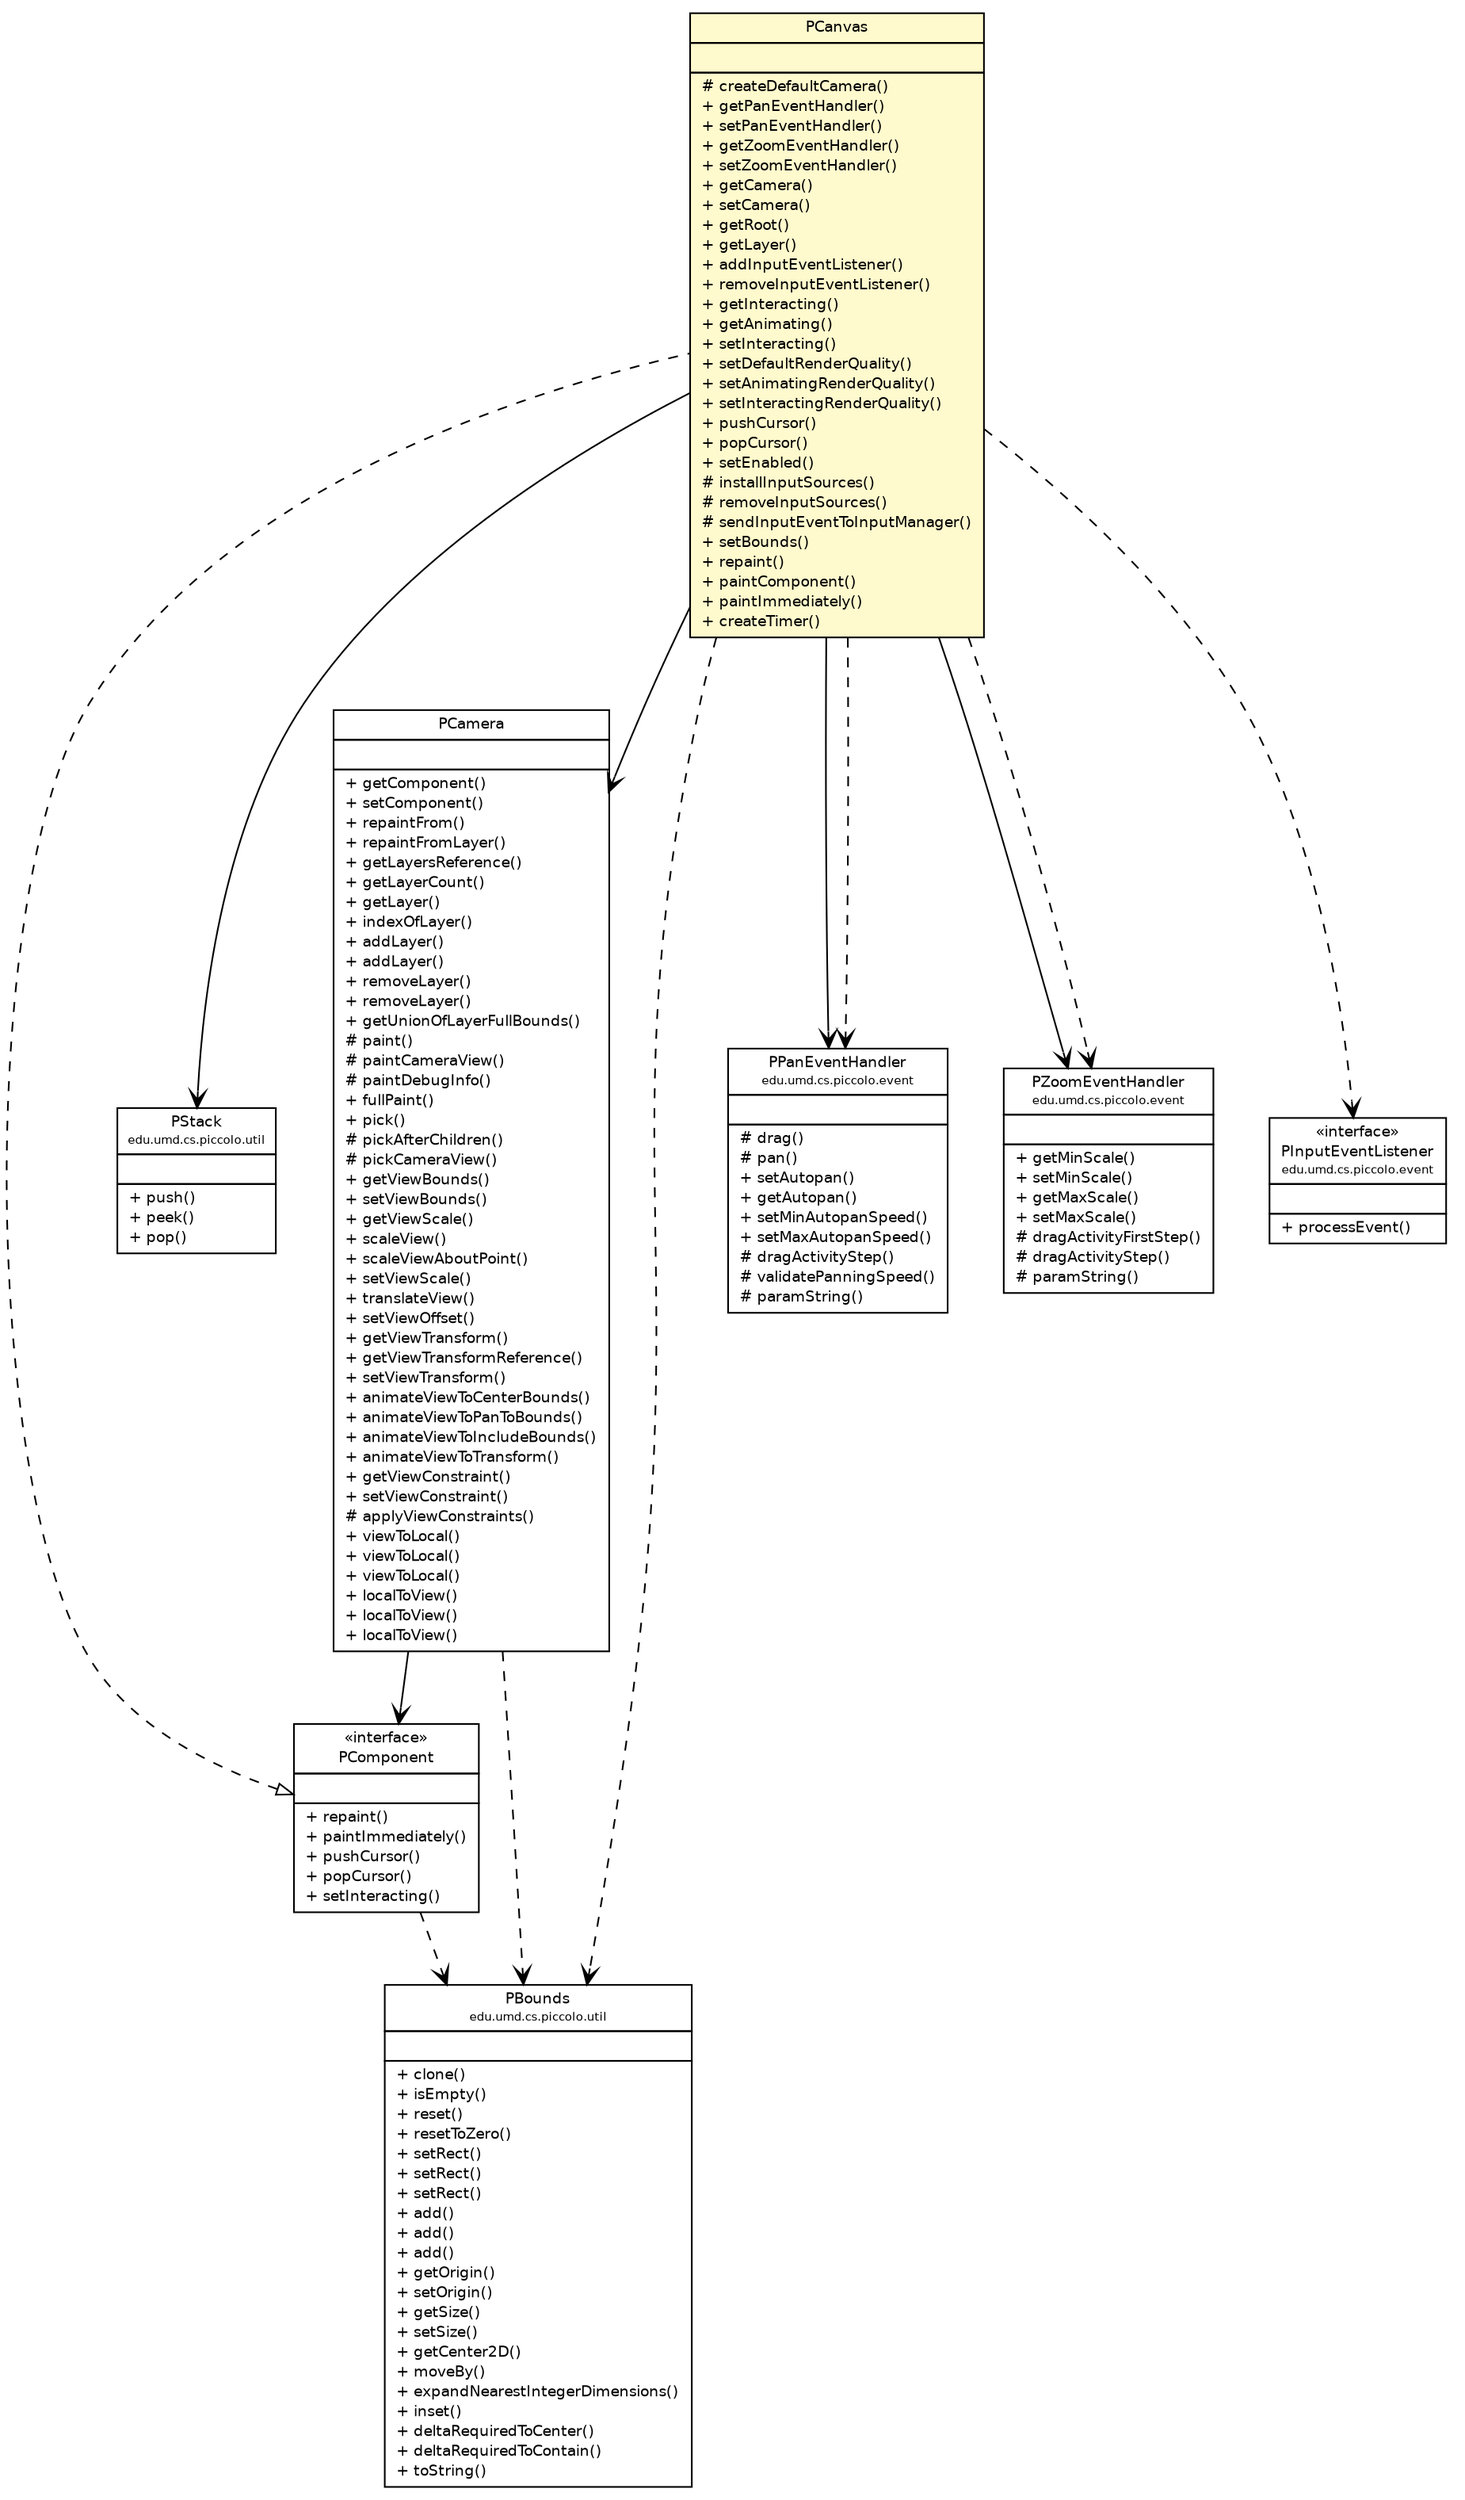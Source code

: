 #!/usr/local/bin/dot
#
# Class diagram 
# Generated by UmlGraph version 4.6 (http://www.spinellis.gr/sw/umlgraph)
#

digraph G {
	edge [fontname="Helvetica",fontsize=10,labelfontname="Helvetica",labelfontsize=10];
	node [fontname="Helvetica",fontsize=10,shape=plaintext];
	// edu.umd.cs.piccolo.util.PStack
	c959 [label=<<table border="0" cellborder="1" cellspacing="0" cellpadding="2" port="p" href="./util/PStack.html">
		<tr><td><table border="0" cellspacing="0" cellpadding="1">
			<tr><td> PStack </td></tr>
			<tr><td><font point-size="7.0"> edu.umd.cs.piccolo.util </font></td></tr>
		</table></td></tr>
		<tr><td><table border="0" cellspacing="0" cellpadding="1">
			<tr><td align="left">  </td></tr>
		</table></td></tr>
		<tr><td><table border="0" cellspacing="0" cellpadding="1">
			<tr><td align="left"> + push() </td></tr>
			<tr><td align="left"> + peek() </td></tr>
			<tr><td align="left"> + pop() </td></tr>
		</table></td></tr>
		</table>>, fontname="Helvetica", fontcolor="black", fontsize=9.0];
	// edu.umd.cs.piccolo.util.PBounds
	c964 [label=<<table border="0" cellborder="1" cellspacing="0" cellpadding="2" port="p" href="./util/PBounds.html">
		<tr><td><table border="0" cellspacing="0" cellpadding="1">
			<tr><td> PBounds </td></tr>
			<tr><td><font point-size="7.0"> edu.umd.cs.piccolo.util </font></td></tr>
		</table></td></tr>
		<tr><td><table border="0" cellspacing="0" cellpadding="1">
			<tr><td align="left">  </td></tr>
		</table></td></tr>
		<tr><td><table border="0" cellspacing="0" cellpadding="1">
			<tr><td align="left"> + clone() </td></tr>
			<tr><td align="left"> + isEmpty() </td></tr>
			<tr><td align="left"> + reset() </td></tr>
			<tr><td align="left"> + resetToZero() </td></tr>
			<tr><td align="left"> + setRect() </td></tr>
			<tr><td align="left"> + setRect() </td></tr>
			<tr><td align="left"> + setRect() </td></tr>
			<tr><td align="left"> + add() </td></tr>
			<tr><td align="left"> + add() </td></tr>
			<tr><td align="left"> + add() </td></tr>
			<tr><td align="left"> + getOrigin() </td></tr>
			<tr><td align="left"> + setOrigin() </td></tr>
			<tr><td align="left"> + getSize() </td></tr>
			<tr><td align="left"> + setSize() </td></tr>
			<tr><td align="left"> + getCenter2D() </td></tr>
			<tr><td align="left"> + moveBy() </td></tr>
			<tr><td align="left"> + expandNearestIntegerDimensions() </td></tr>
			<tr><td align="left"> + inset() </td></tr>
			<tr><td align="left"> + deltaRequiredToCenter() </td></tr>
			<tr><td align="left"> + deltaRequiredToContain() </td></tr>
			<tr><td align="left"> + toString() </td></tr>
		</table></td></tr>
		</table>>, fontname="Helvetica", fontcolor="black", fontsize=9.0];
	// edu.umd.cs.piccolo.PCamera
	c969 [label=<<table border="0" cellborder="1" cellspacing="0" cellpadding="2" port="p" href="./PCamera.html">
		<tr><td><table border="0" cellspacing="0" cellpadding="1">
			<tr><td> PCamera </td></tr>
		</table></td></tr>
		<tr><td><table border="0" cellspacing="0" cellpadding="1">
			<tr><td align="left">  </td></tr>
		</table></td></tr>
		<tr><td><table border="0" cellspacing="0" cellpadding="1">
			<tr><td align="left"> + getComponent() </td></tr>
			<tr><td align="left"> + setComponent() </td></tr>
			<tr><td align="left"> + repaintFrom() </td></tr>
			<tr><td align="left"> + repaintFromLayer() </td></tr>
			<tr><td align="left"> + getLayersReference() </td></tr>
			<tr><td align="left"> + getLayerCount() </td></tr>
			<tr><td align="left"> + getLayer() </td></tr>
			<tr><td align="left"> + indexOfLayer() </td></tr>
			<tr><td align="left"> + addLayer() </td></tr>
			<tr><td align="left"> + addLayer() </td></tr>
			<tr><td align="left"> + removeLayer() </td></tr>
			<tr><td align="left"> + removeLayer() </td></tr>
			<tr><td align="left"> + getUnionOfLayerFullBounds() </td></tr>
			<tr><td align="left"> # paint() </td></tr>
			<tr><td align="left"> # paintCameraView() </td></tr>
			<tr><td align="left"> # paintDebugInfo() </td></tr>
			<tr><td align="left"> + fullPaint() </td></tr>
			<tr><td align="left"> + pick() </td></tr>
			<tr><td align="left"> # pickAfterChildren() </td></tr>
			<tr><td align="left"> # pickCameraView() </td></tr>
			<tr><td align="left"> + getViewBounds() </td></tr>
			<tr><td align="left"> + setViewBounds() </td></tr>
			<tr><td align="left"> + getViewScale() </td></tr>
			<tr><td align="left"> + scaleView() </td></tr>
			<tr><td align="left"> + scaleViewAboutPoint() </td></tr>
			<tr><td align="left"> + setViewScale() </td></tr>
			<tr><td align="left"> + translateView() </td></tr>
			<tr><td align="left"> + setViewOffset() </td></tr>
			<tr><td align="left"> + getViewTransform() </td></tr>
			<tr><td align="left"> + getViewTransformReference() </td></tr>
			<tr><td align="left"> + setViewTransform() </td></tr>
			<tr><td align="left"> + animateViewToCenterBounds() </td></tr>
			<tr><td align="left"> + animateViewToPanToBounds() </td></tr>
			<tr><td align="left"> + animateViewToIncludeBounds() </td></tr>
			<tr><td align="left"> + animateViewToTransform() </td></tr>
			<tr><td align="left"> + getViewConstraint() </td></tr>
			<tr><td align="left"> + setViewConstraint() </td></tr>
			<tr><td align="left"> # applyViewConstraints() </td></tr>
			<tr><td align="left"> + viewToLocal() </td></tr>
			<tr><td align="left"> + viewToLocal() </td></tr>
			<tr><td align="left"> + viewToLocal() </td></tr>
			<tr><td align="left"> + localToView() </td></tr>
			<tr><td align="left"> + localToView() </td></tr>
			<tr><td align="left"> + localToView() </td></tr>
		</table></td></tr>
		</table>>, fontname="Helvetica", fontcolor="black", fontsize=9.0];
	// edu.umd.cs.piccolo.PComponent
	c975 [label=<<table border="0" cellborder="1" cellspacing="0" cellpadding="2" port="p" href="./PComponent.html">
		<tr><td><table border="0" cellspacing="0" cellpadding="1">
			<tr><td> &laquo;interface&raquo; </td></tr>
			<tr><td> PComponent </td></tr>
		</table></td></tr>
		<tr><td><table border="0" cellspacing="0" cellpadding="1">
			<tr><td align="left">  </td></tr>
		</table></td></tr>
		<tr><td><table border="0" cellspacing="0" cellpadding="1">
			<tr><td align="left"> + repaint() </td></tr>
			<tr><td align="left"> + paintImmediately() </td></tr>
			<tr><td align="left"> + pushCursor() </td></tr>
			<tr><td align="left"> + popCursor() </td></tr>
			<tr><td align="left"> + setInteracting() </td></tr>
		</table></td></tr>
		</table>>, fontname="Helvetica", fontcolor="black", fontsize=9.0];
	// edu.umd.cs.piccolo.PCanvas
	c977 [label=<<table border="0" cellborder="1" cellspacing="0" cellpadding="2" port="p" bgcolor="lemonChiffon" href="./PCanvas.html">
		<tr><td><table border="0" cellspacing="0" cellpadding="1">
			<tr><td> PCanvas </td></tr>
		</table></td></tr>
		<tr><td><table border="0" cellspacing="0" cellpadding="1">
			<tr><td align="left">  </td></tr>
		</table></td></tr>
		<tr><td><table border="0" cellspacing="0" cellpadding="1">
			<tr><td align="left"> # createDefaultCamera() </td></tr>
			<tr><td align="left"> + getPanEventHandler() </td></tr>
			<tr><td align="left"> + setPanEventHandler() </td></tr>
			<tr><td align="left"> + getZoomEventHandler() </td></tr>
			<tr><td align="left"> + setZoomEventHandler() </td></tr>
			<tr><td align="left"> + getCamera() </td></tr>
			<tr><td align="left"> + setCamera() </td></tr>
			<tr><td align="left"> + getRoot() </td></tr>
			<tr><td align="left"> + getLayer() </td></tr>
			<tr><td align="left"> + addInputEventListener() </td></tr>
			<tr><td align="left"> + removeInputEventListener() </td></tr>
			<tr><td align="left"> + getInteracting() </td></tr>
			<tr><td align="left"> + getAnimating() </td></tr>
			<tr><td align="left"> + setInteracting() </td></tr>
			<tr><td align="left"> + setDefaultRenderQuality() </td></tr>
			<tr><td align="left"> + setAnimatingRenderQuality() </td></tr>
			<tr><td align="left"> + setInteractingRenderQuality() </td></tr>
			<tr><td align="left"> + pushCursor() </td></tr>
			<tr><td align="left"> + popCursor() </td></tr>
			<tr><td align="left"> + setEnabled() </td></tr>
			<tr><td align="left"> # installInputSources() </td></tr>
			<tr><td align="left"> # removeInputSources() </td></tr>
			<tr><td align="left"> # sendInputEventToInputManager() </td></tr>
			<tr><td align="left"> + setBounds() </td></tr>
			<tr><td align="left"> + repaint() </td></tr>
			<tr><td align="left"> + paintComponent() </td></tr>
			<tr><td align="left"> + paintImmediately() </td></tr>
			<tr><td align="left"> + createTimer() </td></tr>
		</table></td></tr>
		</table>>, fontname="Helvetica", fontcolor="black", fontsize=9.0];
	// edu.umd.cs.piccolo.event.PPanEventHandler
	c980 [label=<<table border="0" cellborder="1" cellspacing="0" cellpadding="2" port="p" href="./event/PPanEventHandler.html">
		<tr><td><table border="0" cellspacing="0" cellpadding="1">
			<tr><td> PPanEventHandler </td></tr>
			<tr><td><font point-size="7.0"> edu.umd.cs.piccolo.event </font></td></tr>
		</table></td></tr>
		<tr><td><table border="0" cellspacing="0" cellpadding="1">
			<tr><td align="left">  </td></tr>
		</table></td></tr>
		<tr><td><table border="0" cellspacing="0" cellpadding="1">
			<tr><td align="left"> # drag() </td></tr>
			<tr><td align="left"> # pan() </td></tr>
			<tr><td align="left"> + setAutopan() </td></tr>
			<tr><td align="left"> + getAutopan() </td></tr>
			<tr><td align="left"> + setMinAutopanSpeed() </td></tr>
			<tr><td align="left"> + setMaxAutopanSpeed() </td></tr>
			<tr><td align="left"> # dragActivityStep() </td></tr>
			<tr><td align="left"> # validatePanningSpeed() </td></tr>
			<tr><td align="left"> # paramString() </td></tr>
		</table></td></tr>
		</table>>, fontname="Helvetica", fontcolor="black", fontsize=9.0];
	// edu.umd.cs.piccolo.event.PZoomEventHandler
	c981 [label=<<table border="0" cellborder="1" cellspacing="0" cellpadding="2" port="p" href="./event/PZoomEventHandler.html">
		<tr><td><table border="0" cellspacing="0" cellpadding="1">
			<tr><td> PZoomEventHandler </td></tr>
			<tr><td><font point-size="7.0"> edu.umd.cs.piccolo.event </font></td></tr>
		</table></td></tr>
		<tr><td><table border="0" cellspacing="0" cellpadding="1">
			<tr><td align="left">  </td></tr>
		</table></td></tr>
		<tr><td><table border="0" cellspacing="0" cellpadding="1">
			<tr><td align="left"> + getMinScale() </td></tr>
			<tr><td align="left"> + setMinScale() </td></tr>
			<tr><td align="left"> + getMaxScale() </td></tr>
			<tr><td align="left"> + setMaxScale() </td></tr>
			<tr><td align="left"> # dragActivityFirstStep() </td></tr>
			<tr><td align="left"> # dragActivityStep() </td></tr>
			<tr><td align="left"> # paramString() </td></tr>
		</table></td></tr>
		</table>>, fontname="Helvetica", fontcolor="black", fontsize=9.0];
	// edu.umd.cs.piccolo.event.PInputEventListener
	c984 [label=<<table border="0" cellborder="1" cellspacing="0" cellpadding="2" port="p" href="./event/PInputEventListener.html">
		<tr><td><table border="0" cellspacing="0" cellpadding="1">
			<tr><td> &laquo;interface&raquo; </td></tr>
			<tr><td> PInputEventListener </td></tr>
			<tr><td><font point-size="7.0"> edu.umd.cs.piccolo.event </font></td></tr>
		</table></td></tr>
		<tr><td><table border="0" cellspacing="0" cellpadding="1">
			<tr><td align="left">  </td></tr>
		</table></td></tr>
		<tr><td><table border="0" cellspacing="0" cellpadding="1">
			<tr><td align="left"> + processEvent() </td></tr>
		</table></td></tr>
		</table>>, fontname="Helvetica", fontcolor="black", fontsize=9.0];
	//edu.umd.cs.piccolo.PCanvas implements edu.umd.cs.piccolo.PComponent
	c975:p -> c977:p [dir=back,arrowtail=empty,style=dashed];
	// edu.umd.cs.piccolo.PCamera NAVASSOC edu.umd.cs.piccolo.PComponent
	c969:p -> c975:p [taillabel="", label="", headlabel="", fontname="Helvetica", fontcolor="black", fontsize=10.0, color="black", arrowhead=open];
	// edu.umd.cs.piccolo.PCanvas NAVASSOC edu.umd.cs.piccolo.PCamera
	c977:p -> c969:p [taillabel="", label="", headlabel="", fontname="Helvetica", fontcolor="black", fontsize=10.0, color="black", arrowhead=open];
	// edu.umd.cs.piccolo.PCanvas NAVASSOC edu.umd.cs.piccolo.util.PStack
	c977:p -> c959:p [taillabel="", label="", headlabel="", fontname="Helvetica", fontcolor="black", fontsize=10.0, color="black", arrowhead=open];
	// edu.umd.cs.piccolo.PCanvas NAVASSOC edu.umd.cs.piccolo.event.PPanEventHandler
	c977:p -> c980:p [taillabel="", label="", headlabel="", fontname="Helvetica", fontcolor="black", fontsize=10.0, color="black", arrowhead=open];
	// edu.umd.cs.piccolo.PCanvas NAVASSOC edu.umd.cs.piccolo.event.PZoomEventHandler
	c977:p -> c981:p [taillabel="", label="", headlabel="", fontname="Helvetica", fontcolor="black", fontsize=10.0, color="black", arrowhead=open];
	// edu.umd.cs.piccolo.PCamera DEPEND edu.umd.cs.piccolo.util.PBounds
	c969:p -> c964:p [taillabel="", label="", headlabel="", fontname="Helvetica", fontcolor="black", fontsize=10.0, color="black", arrowhead=open, style=dashed];
	// edu.umd.cs.piccolo.PComponent DEPEND edu.umd.cs.piccolo.util.PBounds
	c975:p -> c964:p [taillabel="", label="", headlabel="", fontname="Helvetica", fontcolor="black", fontsize=10.0, color="black", arrowhead=open, style=dashed];
	// edu.umd.cs.piccolo.PCanvas DEPEND edu.umd.cs.piccolo.event.PZoomEventHandler
	c977:p -> c981:p [taillabel="", label="", headlabel="", fontname="Helvetica", fontcolor="black", fontsize=10.0, color="black", arrowhead=open, style=dashed];
	// edu.umd.cs.piccolo.PCanvas DEPEND edu.umd.cs.piccolo.util.PBounds
	c977:p -> c964:p [taillabel="", label="", headlabel="", fontname="Helvetica", fontcolor="black", fontsize=10.0, color="black", arrowhead=open, style=dashed];
	// edu.umd.cs.piccolo.PCanvas DEPEND edu.umd.cs.piccolo.event.PPanEventHandler
	c977:p -> c980:p [taillabel="", label="", headlabel="", fontname="Helvetica", fontcolor="black", fontsize=10.0, color="black", arrowhead=open, style=dashed];
	// edu.umd.cs.piccolo.PCanvas DEPEND edu.umd.cs.piccolo.event.PInputEventListener
	c977:p -> c984:p [taillabel="", label="", headlabel="", fontname="Helvetica", fontcolor="black", fontsize=10.0, color="black", arrowhead=open, style=dashed];
}


